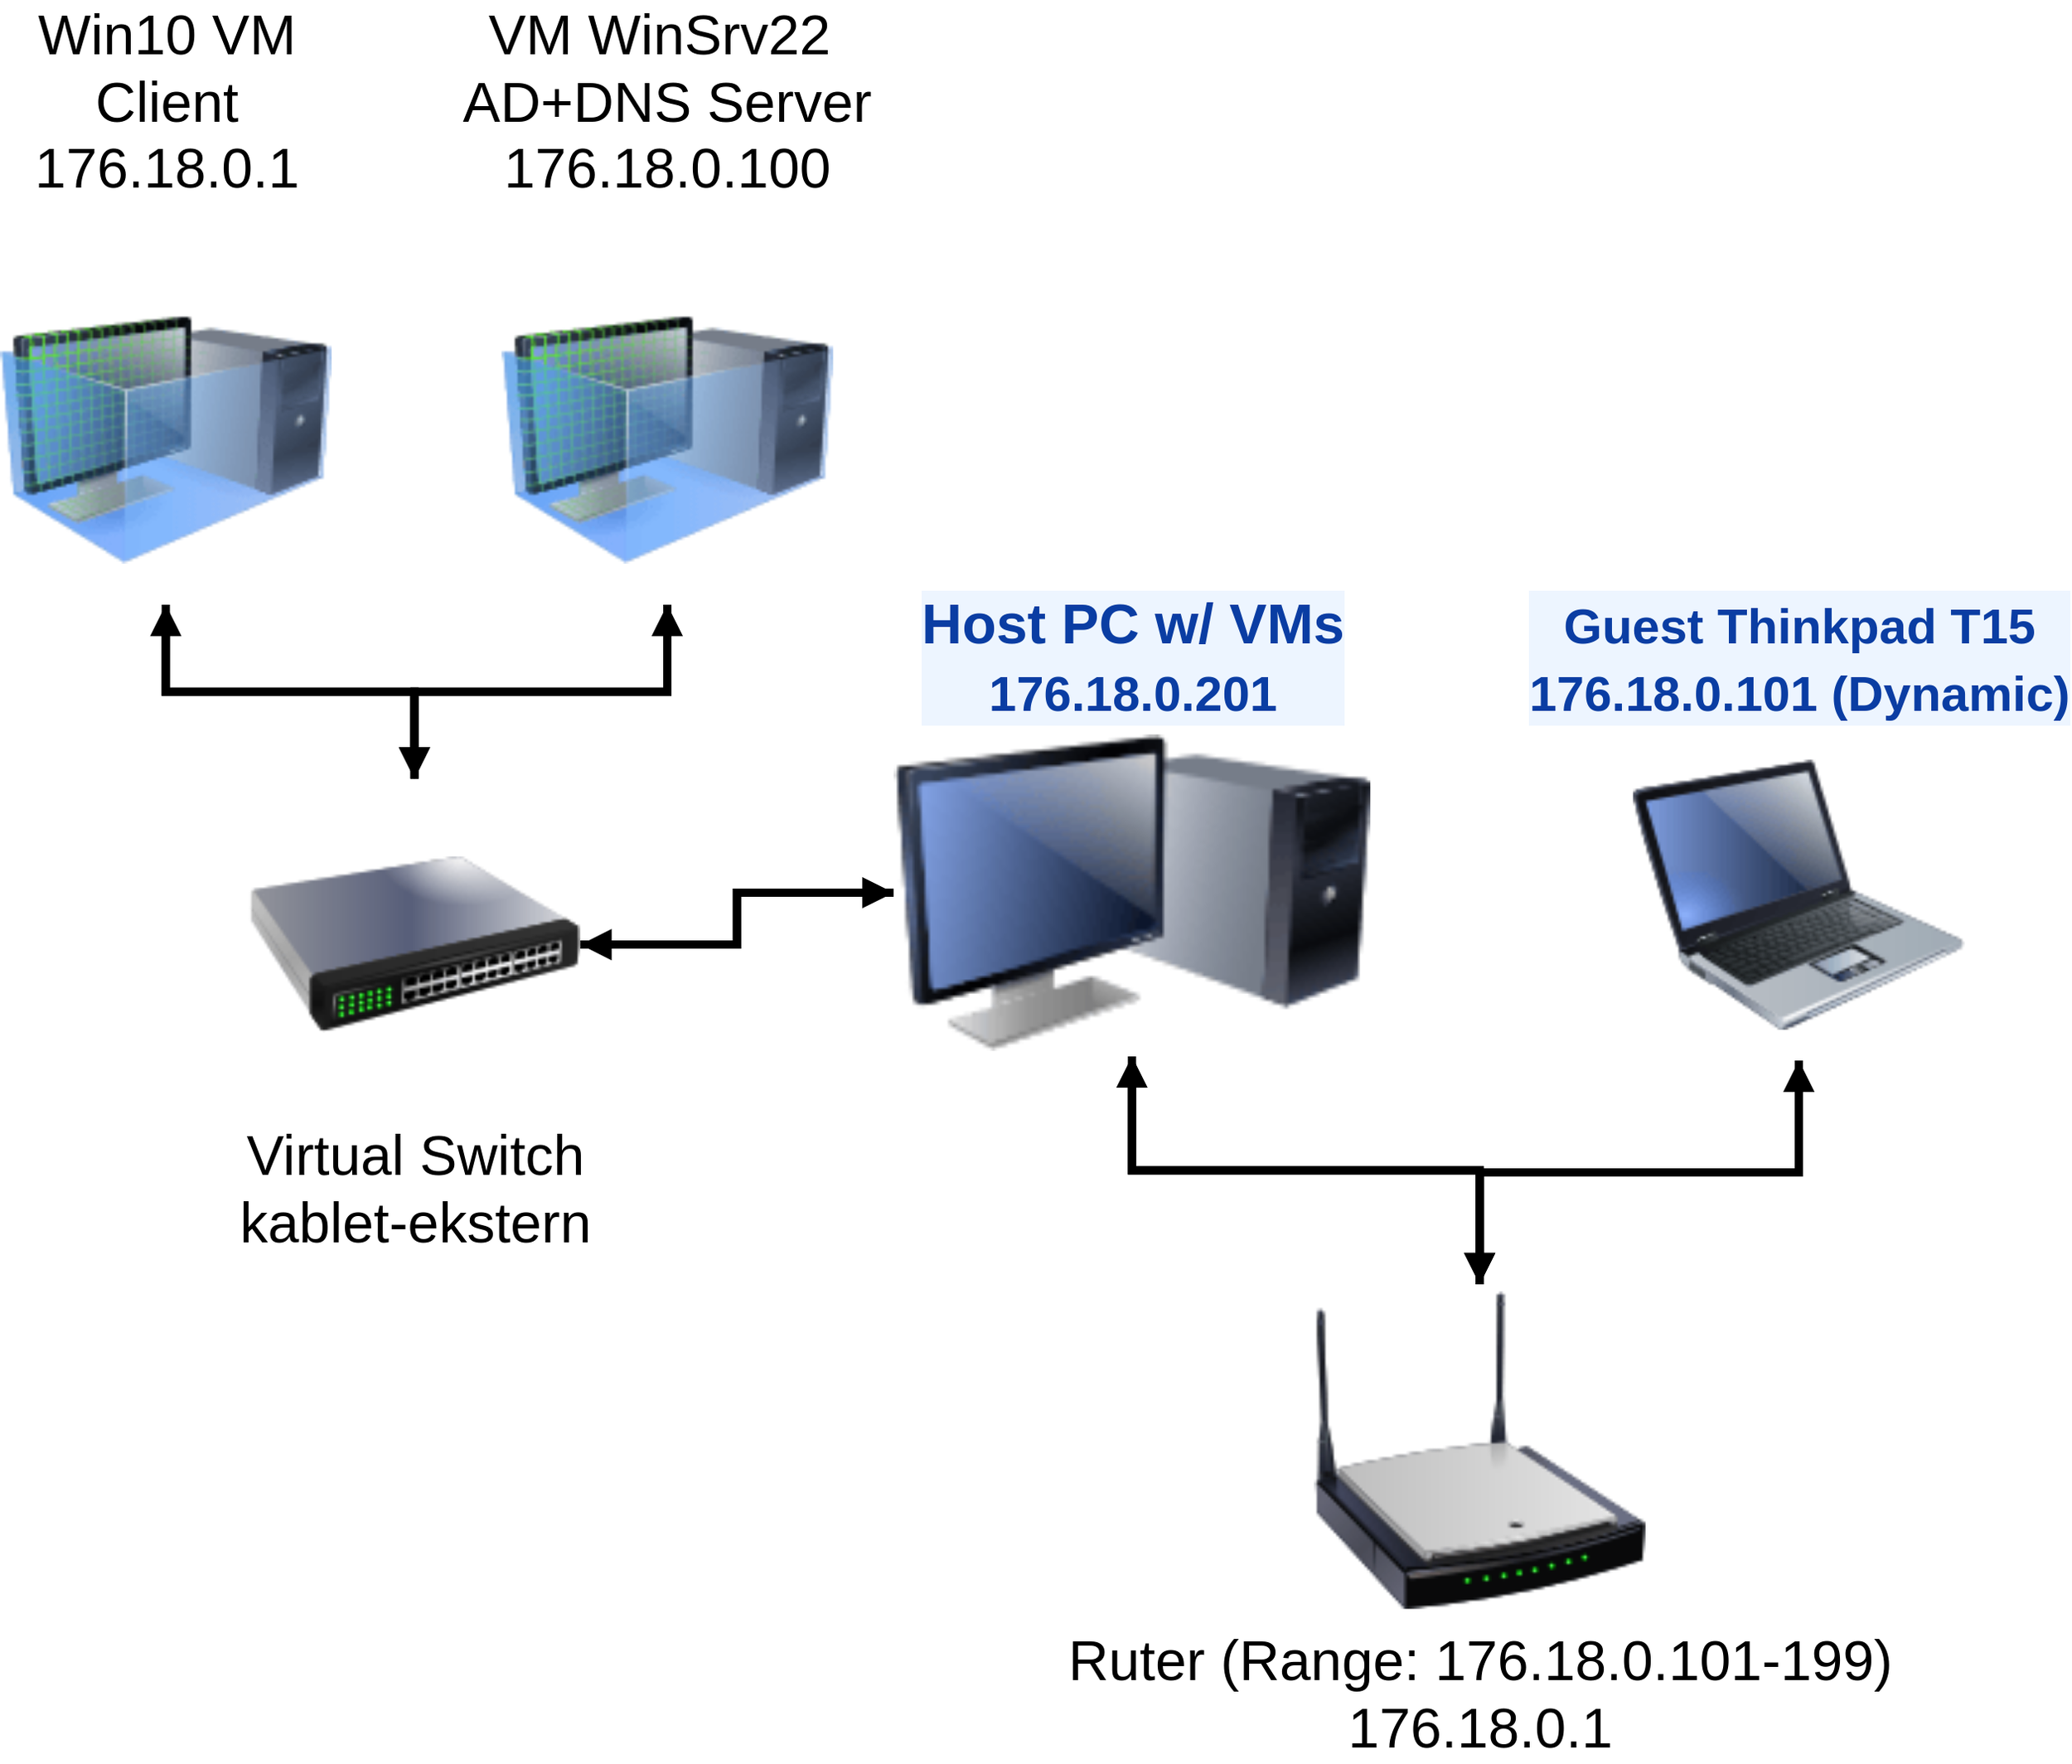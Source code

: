 <mxfile border="50" scale="3" compressed="false" locked="false" version="27.0.6">
  <diagram name="Blank" id="YmL12bMKpDGza6XwsDPr">
    <mxGraphModel dx="4018" dy="1430" grid="0" gridSize="10" guides="1" tooltips="1" connect="1" arrows="1" fold="1" page="1" pageScale="1" pageWidth="1920" pageHeight="1200" background="none" math="1" shadow="0">
      <root>
        <mxCell id="X5NqExCQtvZxIxQ7pmgY-0" />
        <mxCell id="1" parent="X5NqExCQtvZxIxQ7pmgY-0" />
        <mxCell id="RQWYkfMna11lt7Jn4iXC-1" value="" style="group;fontSize=34;" parent="1" vertex="1" connectable="0">
          <mxGeometry x="-1557" y="189" width="1193.77" height="816" as="geometry" />
        </mxCell>
        <mxCell id="gaN9d7malW-C3S-WIku5-16" style="edgeStyle=orthogonalEdgeStyle;shape=connector;rounded=0;jumpStyle=none;orthogonalLoop=1;jettySize=auto;html=1;exitX=0.5;exitY=0;exitDx=0;exitDy=0;entryX=0.5;entryY=1;entryDx=0;entryDy=0;shadow=0;strokeColor=default;strokeWidth=5;align=center;verticalAlign=middle;fontFamily=Helvetica;fontSize=34;fontColor=default;labelBackgroundColor=default;elbow=vertical;endArrow=block;endFill=1;sourcePerimeterSpacing=0;" edge="1" parent="RQWYkfMna11lt7Jn4iXC-1" source="jsnIF1tEi3C4ULb17azO-1" target="jsnIF1tEi3C4ULb17azO-5">
          <mxGeometry relative="1" as="geometry" />
        </mxCell>
        <mxCell id="gaN9d7malW-C3S-WIku5-17" style="edgeStyle=orthogonalEdgeStyle;shape=connector;rounded=0;jumpStyle=none;orthogonalLoop=1;jettySize=auto;html=1;exitX=0.5;exitY=0;exitDx=0;exitDy=0;shadow=0;strokeColor=default;strokeWidth=5;align=center;verticalAlign=middle;fontFamily=Helvetica;fontSize=34;fontColor=default;labelBackgroundColor=default;elbow=vertical;endArrow=block;endFill=1;sourcePerimeterSpacing=0;" edge="1" parent="RQWYkfMna11lt7Jn4iXC-1" source="jsnIF1tEi3C4ULb17azO-1" target="jsnIF1tEi3C4ULb17azO-6">
          <mxGeometry relative="1" as="geometry" />
        </mxCell>
        <mxCell id="jsnIF1tEi3C4ULb17azO-1" value="Ruter (Range: 176.18.0.101-199)&lt;br&gt;176.18.0.1" style="image;image=img/lib/clip_art/networking/Wireless_Router_N_128x128.png;fontSize=34;html=1;labelBorderColor=none;" parent="RQWYkfMna11lt7Jn4iXC-1" vertex="1">
          <mxGeometry x="798.365" y="614.519" width="201.48" height="201.481" as="geometry" />
        </mxCell>
        <mxCell id="gaN9d7malW-C3S-WIku5-15" style="edgeStyle=orthogonalEdgeStyle;shape=connector;rounded=0;jumpStyle=none;orthogonalLoop=1;jettySize=auto;html=1;entryX=0.5;entryY=0;entryDx=0;entryDy=0;shadow=0;strokeColor=default;strokeWidth=5;align=center;verticalAlign=middle;fontFamily=Helvetica;fontSize=34;fontColor=default;labelBackgroundColor=default;elbow=vertical;endArrow=block;endFill=1;sourcePerimeterSpacing=0;" edge="1" parent="RQWYkfMna11lt7Jn4iXC-1" source="jsnIF1tEi3C4ULb17azO-5" target="jsnIF1tEi3C4ULb17azO-1">
          <mxGeometry relative="1" as="geometry" />
        </mxCell>
        <mxCell id="gaN9d7malW-C3S-WIku5-18" style="edgeStyle=orthogonalEdgeStyle;shape=connector;rounded=0;jumpStyle=none;orthogonalLoop=1;jettySize=auto;html=1;shadow=0;strokeColor=default;strokeWidth=5;align=center;verticalAlign=middle;fontFamily=Helvetica;fontSize=34;fontColor=default;labelBackgroundColor=default;elbow=vertical;endArrow=block;endFill=1;sourcePerimeterSpacing=0;" edge="1" parent="RQWYkfMna11lt7Jn4iXC-1" source="jsnIF1tEi3C4ULb17azO-5" target="pqWIpFZJdEByylqMywa0-14">
          <mxGeometry relative="1" as="geometry" />
        </mxCell>
        <object label="&lt;div class=&quot;ewa-rteLine&quot;&gt;Host PC w/ VMs&lt;/div&gt;&lt;div class=&quot;ewa-rteLine&quot;&gt;&lt;font style=&quot;font-size: 30px;&quot;&gt;176.18.0.201&lt;/font&gt;&lt;/div&gt;" placeholders="1" id="jsnIF1tEi3C4ULb17azO-5">
          <mxCell style="image;html=1;image=img/lib/clip_art/computers/Monitor_Tower_128x128.png;fontFamily=Helvetica;fontSize=34;fontColor=#0A3DA3;align=center;strokeWidth=2;fillColor=#EDF5FF;fontStyle=1;verticalAlign=bottom;strokeColor=none;labelBackgroundColor=#EDF5FF;labelBorderColor=none;labelPosition=center;verticalLabelPosition=top;" parent="RQWYkfMna11lt7Jn4iXC-1" vertex="1">
            <mxGeometry x="543.004" y="276.996" width="289.628" height="198.963" as="geometry" />
          </mxCell>
        </object>
        <mxCell id="gaN9d7malW-C3S-WIku5-14" style="edgeStyle=orthogonalEdgeStyle;shape=connector;rounded=0;orthogonalLoop=1;jettySize=auto;html=1;entryX=0.5;entryY=0;entryDx=0;entryDy=0;strokeColor=default;strokeWidth=5;align=center;verticalAlign=middle;fontFamily=Helvetica;fontSize=34;fontColor=default;labelBackgroundColor=default;endArrow=block;endFill=1;shadow=0;jumpStyle=none;sourcePerimeterSpacing=0;elbow=vertical;" edge="1" parent="RQWYkfMna11lt7Jn4iXC-1" source="jsnIF1tEi3C4ULb17azO-6" target="jsnIF1tEi3C4ULb17azO-1">
          <mxGeometry relative="1" as="geometry" />
        </mxCell>
        <object label="&lt;div&gt;&lt;font style=&quot;font-size: 30px;&quot;&gt;Guest Thinkpad T15&lt;/font&gt;&lt;/div&gt;&lt;div class=&quot;ewa-rteLine&quot;&gt;&lt;font style=&quot;font-size: 30px;&quot;&gt;176.18.0.101 (Dynamic)&lt;/font&gt;&lt;/div&gt;" placeholders="1" id="jsnIF1tEi3C4ULb17azO-6">
          <mxCell style="image;html=1;image=img/lib/clip_art/computers/Laptop_128x128.png;fontFamily=Helvetica;fontSize=34;fontColor=#0A3DA3;align=center;strokeWidth=2;fillColor=#EDF5FF;fontStyle=1;verticalAlign=bottom;strokeColor=none;labelBackgroundColor=#EDF5FF;labelBorderColor=none;labelPosition=center;verticalLabelPosition=top;" parent="RQWYkfMna11lt7Jn4iXC-1" vertex="1">
            <mxGeometry x="992.29" y="276.996" width="201.48" height="201.481" as="geometry" />
          </mxCell>
        </object>
        <mxCell id="gaN9d7malW-C3S-WIku5-21" style="edgeStyle=orthogonalEdgeStyle;shape=connector;rounded=0;jumpStyle=none;orthogonalLoop=1;jettySize=auto;html=1;exitX=0.5;exitY=1;exitDx=0;exitDy=0;shadow=0;strokeColor=default;strokeWidth=5;align=center;verticalAlign=middle;fontFamily=Helvetica;fontSize=34;fontColor=default;labelBackgroundColor=default;elbow=vertical;endArrow=block;endFill=1;sourcePerimeterSpacing=0;" edge="1" parent="RQWYkfMna11lt7Jn4iXC-1" source="jsnIF1tEi3C4ULb17azO-8" target="pqWIpFZJdEByylqMywa0-14">
          <mxGeometry relative="1" as="geometry" />
        </mxCell>
        <mxCell id="jsnIF1tEi3C4ULb17azO-8" value="&lt;div&gt;Win10 VM&lt;/div&gt;&lt;div&gt;Client&lt;/div&gt;&lt;div&gt;&lt;div class=&quot;ewa-rteLine&quot;&gt;176.18.0.1&lt;/div&gt;&lt;br&gt;&lt;/div&gt;" style="image;html=1;image=img/lib/clip_art/computers/Virtual_Machine_128x128.png;labelPosition=center;verticalLabelPosition=top;align=center;verticalAlign=bottom;fontSize=34;" parent="RQWYkfMna11lt7Jn4iXC-1" vertex="1">
          <mxGeometry width="201.48" height="201.481" as="geometry" />
        </mxCell>
        <mxCell id="gaN9d7malW-C3S-WIku5-23" style="edgeStyle=orthogonalEdgeStyle;shape=connector;rounded=0;jumpStyle=none;orthogonalLoop=1;jettySize=auto;html=1;exitX=0.5;exitY=1;exitDx=0;exitDy=0;shadow=0;strokeColor=default;strokeWidth=5;align=center;verticalAlign=middle;fontFamily=Helvetica;fontSize=34;fontColor=default;labelBackgroundColor=default;elbow=vertical;endArrow=block;endFill=1;sourcePerimeterSpacing=0;" edge="1" parent="RQWYkfMna11lt7Jn4iXC-1" source="jsnIF1tEi3C4ULb17azO-9" target="pqWIpFZJdEByylqMywa0-14">
          <mxGeometry relative="1" as="geometry" />
        </mxCell>
        <mxCell id="jsnIF1tEi3C4ULb17azO-9" value="&lt;div&gt;VM WinSrv22&amp;nbsp;&lt;/div&gt;&lt;div&gt;AD+DNS Server &lt;br&gt;&lt;/div&gt;&lt;div&gt;&lt;div class=&quot;ewa-rteLine&quot;&gt;176.18.0.100&lt;/div&gt;&lt;br&gt;&lt;/div&gt;" style="image;html=1;image=img/lib/clip_art/computers/Virtual_Machine_128x128.png;labelPosition=center;verticalLabelPosition=top;align=center;verticalAlign=bottom;fontSize=34;" parent="RQWYkfMna11lt7Jn4iXC-1" vertex="1">
          <mxGeometry x="304.739" width="201.48" height="201.481" as="geometry" />
        </mxCell>
        <mxCell id="gaN9d7malW-C3S-WIku5-19" style="edgeStyle=orthogonalEdgeStyle;shape=connector;rounded=0;jumpStyle=none;orthogonalLoop=1;jettySize=auto;html=1;shadow=0;strokeColor=default;strokeWidth=5;align=center;verticalAlign=middle;fontFamily=Helvetica;fontSize=34;fontColor=default;labelBackgroundColor=default;elbow=vertical;endArrow=block;endFill=1;sourcePerimeterSpacing=0;" edge="1" parent="RQWYkfMna11lt7Jn4iXC-1" source="pqWIpFZJdEByylqMywa0-14" target="jsnIF1tEi3C4ULb17azO-5">
          <mxGeometry relative="1" as="geometry" />
        </mxCell>
        <mxCell id="gaN9d7malW-C3S-WIku5-20" style="edgeStyle=orthogonalEdgeStyle;shape=connector;rounded=0;jumpStyle=none;orthogonalLoop=1;jettySize=auto;html=1;shadow=0;strokeColor=default;strokeWidth=5;align=center;verticalAlign=middle;fontFamily=Helvetica;fontSize=34;fontColor=default;labelBackgroundColor=default;elbow=vertical;endArrow=block;endFill=1;sourcePerimeterSpacing=0;" edge="1" parent="RQWYkfMna11lt7Jn4iXC-1" source="pqWIpFZJdEByylqMywa0-14" target="jsnIF1tEi3C4ULb17azO-8">
          <mxGeometry relative="1" as="geometry" />
        </mxCell>
        <mxCell id="gaN9d7malW-C3S-WIku5-22" style="edgeStyle=orthogonalEdgeStyle;shape=connector;rounded=0;jumpStyle=none;orthogonalLoop=1;jettySize=auto;html=1;exitX=0.5;exitY=0;exitDx=0;exitDy=0;shadow=0;strokeColor=default;strokeWidth=5;align=center;verticalAlign=middle;fontFamily=Helvetica;fontSize=34;fontColor=default;labelBackgroundColor=default;elbow=vertical;endArrow=block;endFill=1;sourcePerimeterSpacing=10;" edge="1" parent="RQWYkfMna11lt7Jn4iXC-1" source="pqWIpFZJdEByylqMywa0-14" target="jsnIF1tEi3C4ULb17azO-9">
          <mxGeometry relative="1" as="geometry" />
        </mxCell>
        <mxCell id="pqWIpFZJdEByylqMywa0-14" value="&lt;div&gt;Virtual Switch&lt;/div&gt;&lt;div&gt;kablet-ekstern&lt;/div&gt;" style="image;html=1;image=img/lib/clip_art/networking/Switch_128x128.png;fontSize=34;movable=1;resizable=1;rotatable=1;deletable=1;editable=1;locked=0;connectable=1;" parent="RQWYkfMna11lt7Jn4iXC-1" vertex="1">
          <mxGeometry x="151.11" y="307.259" width="201.48" height="201.481" as="geometry" />
        </mxCell>
      </root>
    </mxGraphModel>
  </diagram>
</mxfile>
